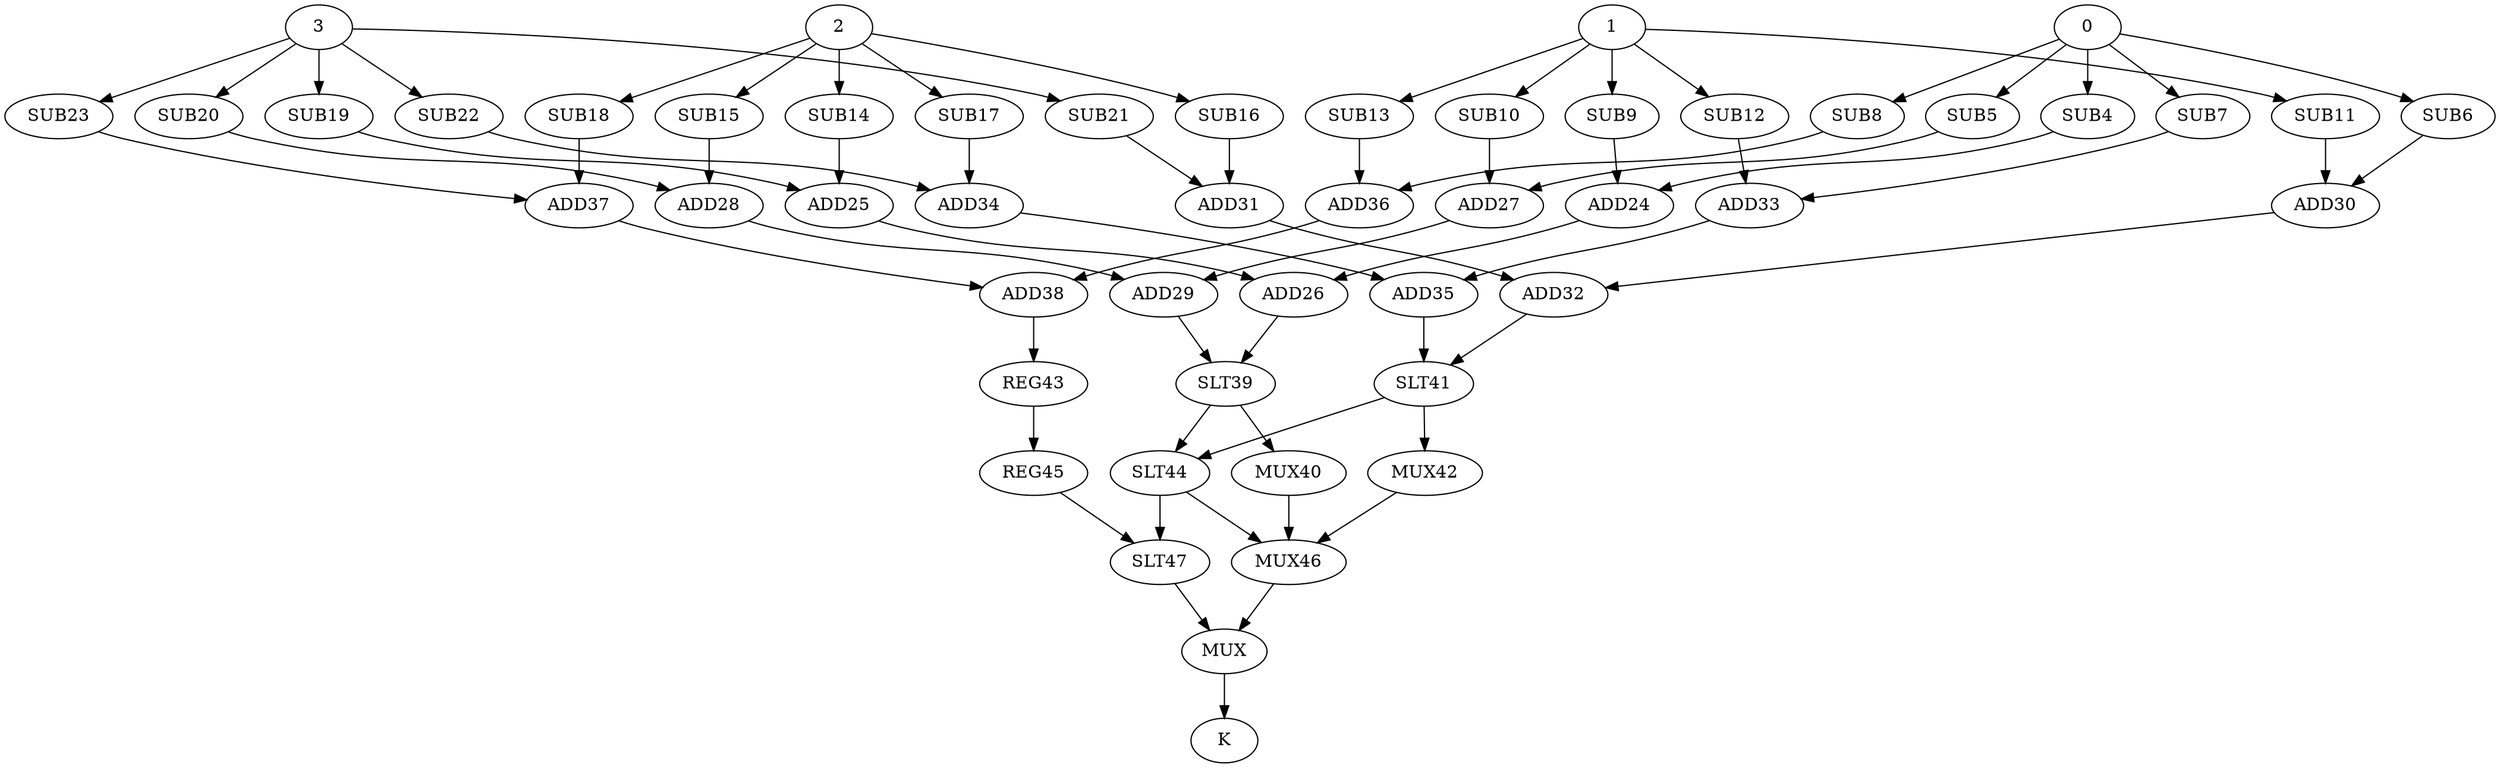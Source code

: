 strict digraph  {
0;
4 [label=SUB4];
5 [label=SUB5];
6 [label=SUB6];
7 [label=SUB7];
8 [label=SUB8];
1;
9 [label=SUB9];
10 [label=SUB10];
11 [label=SUB11];
12 [label=SUB12];
13 [label=SUB13];
2;
14 [label=SUB14];
15 [label=SUB15];
16 [label=SUB16];
17 [label=SUB17];
18 [label=SUB18];
3;
19 [label=SUB19];
20 [label=SUB20];
21 [label=SUB21];
22 [label=SUB22];
23 [label=SUB23];
24 [label=ADD24];
25 [label=ADD25];
26 [label=ADD26];
27 [label=ADD27];
28 [label=ADD28];
29 [label=ADD29];
30 [label=ADD30];
31 [label=ADD31];
32 [label=ADD32];
33 [label=ADD33];
34 [label=ADD34];
35 [label=ADD35];
36 [label=ADD36];
37 [label=ADD37];
38 [label=ADD38];
39 [label=SLT39];
40 [label=MUX40];
41 [label=SLT41];
42 [label=MUX42];
43 [label=REG43];
44 [label=SLT44];
45 [label=REG45];
46 [label=MUX46];
47 [label=SLT47];
48 [label=MUX];
49 [label=K];
0 -> 4;
0 -> 5;
0 -> 6;
0 -> 7;
0 -> 8;
4 -> 24;
5 -> 27;
6 -> 30;
7 -> 33;
8 -> 36;
1 -> 9;
1 -> 10;
1 -> 11;
1 -> 12;
1 -> 13;
9 -> 24;
10 -> 27;
11 -> 30;
12 -> 33;
13 -> 36;
2 -> 14;
2 -> 15;
2 -> 16;
2 -> 17;
2 -> 18;
14 -> 25;
15 -> 28;
16 -> 31;
17 -> 34;
18 -> 37;
3 -> 19;
3 -> 20;
3 -> 21;
3 -> 22;
3 -> 23;
19 -> 25;
20 -> 28;
21 -> 31;
22 -> 34;
23 -> 37;
24 -> 26;
25 -> 26;
26 -> 39;
27 -> 29;
28 -> 29;
29 -> 39;
30 -> 32;
31 -> 32;
32 -> 41;
33 -> 35;
34 -> 35;
35 -> 41;
36 -> 38;
37 -> 38;
38 -> 43;
39 -> 40;
39 -> 44;
40 -> 46;
41 -> 42;
41 -> 44;
42 -> 46;
43 -> 45;
44 -> 46;
44 -> 47;
45 -> 47;
46 -> 48;
47 -> 48;
48 -> 49;
}
